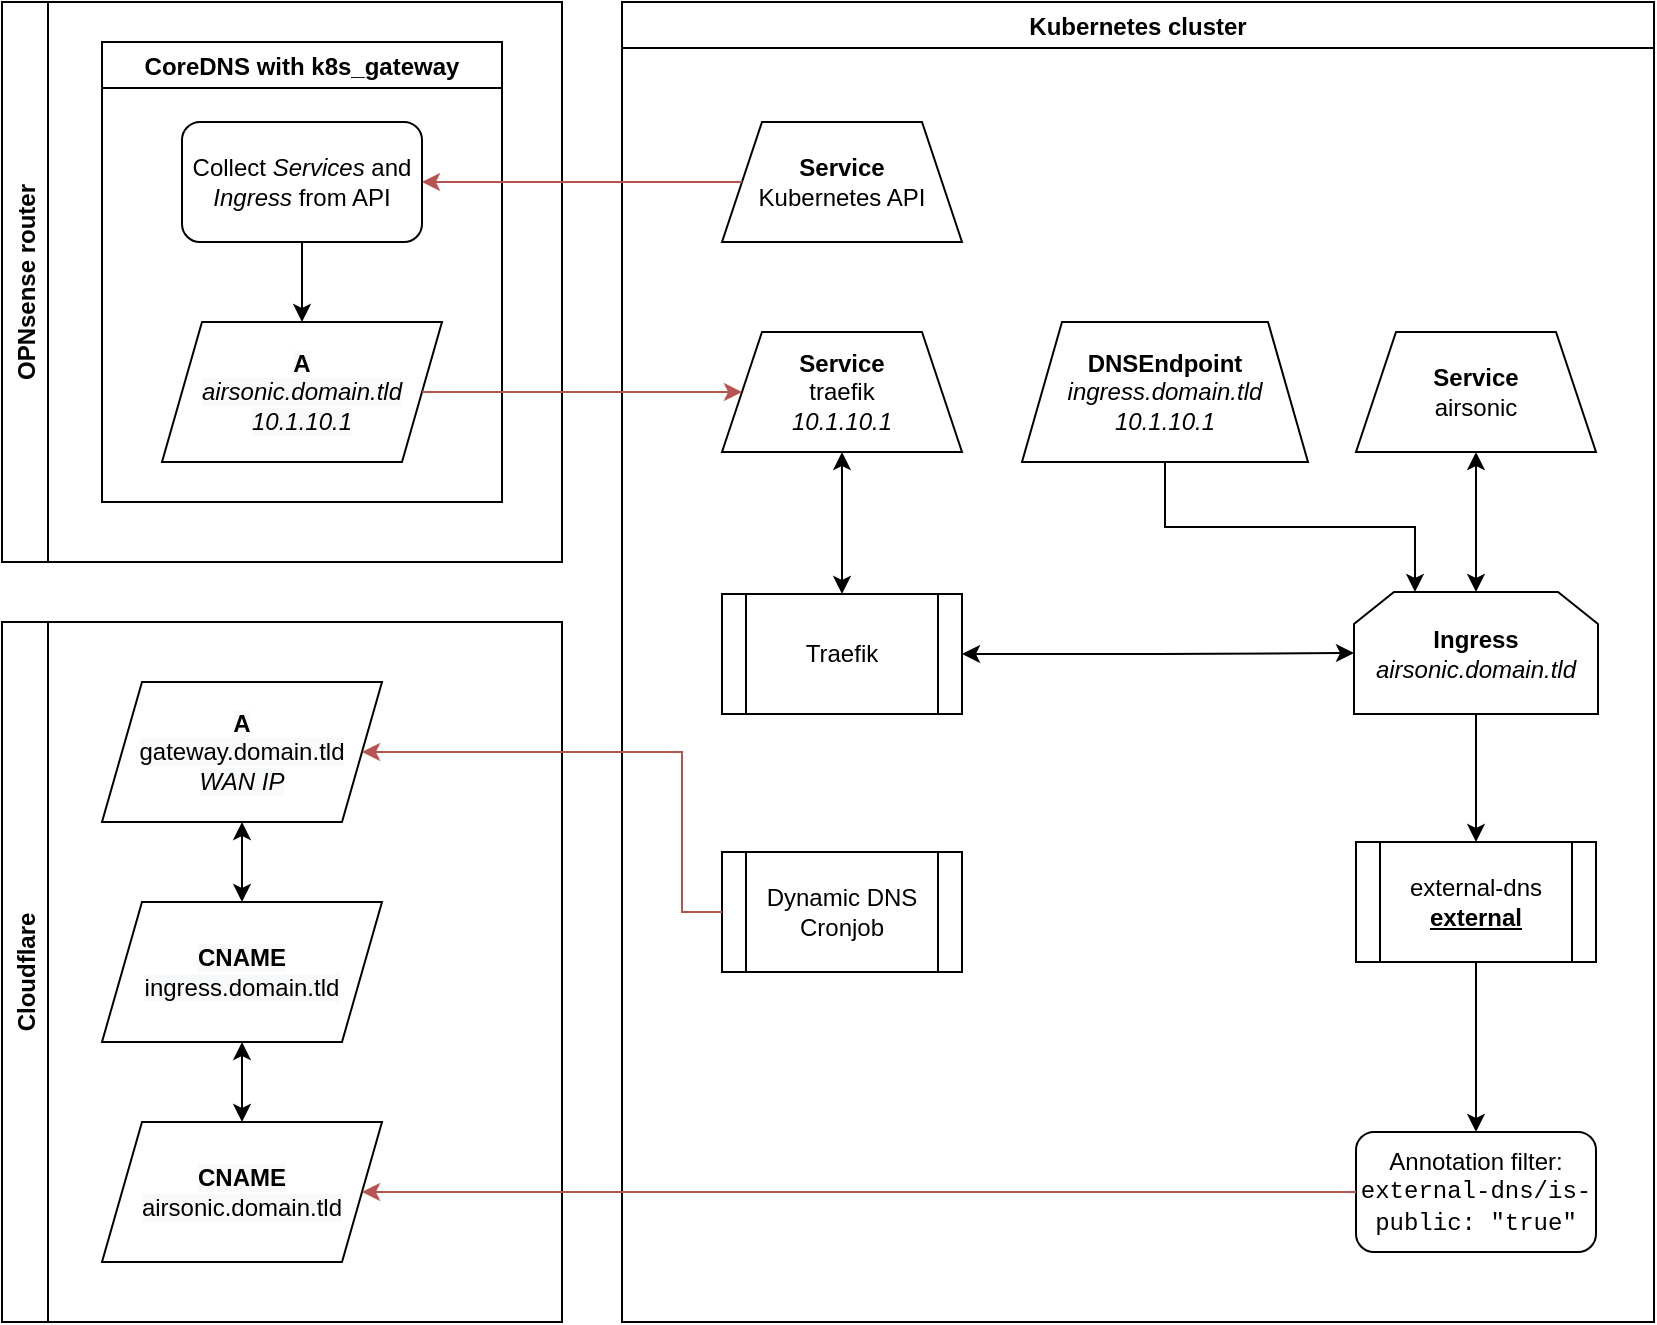 <mxfile version="14.6.13" type="device"><diagram id="lf2ot1lF9yandg3fV4EM" name="Page-1"><mxGraphModel dx="1106" dy="822" grid="1" gridSize="10" guides="1" tooltips="1" connect="1" arrows="1" fold="1" page="1" pageScale="1" pageWidth="1169" pageHeight="827" math="0" shadow="0"><root><mxCell id="0"/><mxCell id="1" parent="0"/><mxCell id="PXenvj-unSpf0I4VMKXi-4" value="Kubernetes cluster" style="swimlane;" parent="1" vertex="1"><mxGeometry x="360" y="40" width="516" height="660" as="geometry"/></mxCell><mxCell id="PXenvj-unSpf0I4VMKXi-10" style="edgeStyle=orthogonalEdgeStyle;rounded=0;orthogonalLoop=1;jettySize=auto;html=1;exitX=0.5;exitY=0;exitDx=0;exitDy=0;entryX=0.5;entryY=1;entryDx=0;entryDy=0;startArrow=classic;startFill=1;" parent="PXenvj-unSpf0I4VMKXi-4" source="PXenvj-unSpf0I4VMKXi-8" target="PXenvj-unSpf0I4VMKXi-9" edge="1"><mxGeometry relative="1" as="geometry"/></mxCell><mxCell id="Ebs6eJvVMQDo3tp9Pdk--1" style="edgeStyle=orthogonalEdgeStyle;rounded=0;orthogonalLoop=1;jettySize=auto;html=1;exitX=0.5;exitY=1;exitDx=0;exitDy=0;entryX=0.5;entryY=0;entryDx=0;entryDy=0;" edge="1" parent="PXenvj-unSpf0I4VMKXi-4" source="PXenvj-unSpf0I4VMKXi-8" target="W6l2yXhy9E4_H8duNwl--6"><mxGeometry relative="1" as="geometry"/></mxCell><mxCell id="PXenvj-unSpf0I4VMKXi-8" value="&lt;b&gt;Ingress&lt;/b&gt;&lt;br&gt;&lt;i&gt;airsonic.domain.tld&lt;/i&gt;" style="shape=loopLimit;whiteSpace=wrap;html=1;" parent="PXenvj-unSpf0I4VMKXi-4" vertex="1"><mxGeometry x="366" y="295" width="122" height="61" as="geometry"/></mxCell><mxCell id="PXenvj-unSpf0I4VMKXi-9" value="&lt;b&gt;Service&lt;/b&gt;&lt;br&gt;airsonic" style="shape=trapezoid;perimeter=trapezoidPerimeter;whiteSpace=wrap;html=1;fixedSize=1;" parent="PXenvj-unSpf0I4VMKXi-4" vertex="1"><mxGeometry x="367" y="165" width="120" height="60" as="geometry"/></mxCell><mxCell id="PXenvj-unSpf0I4VMKXi-42" style="edgeStyle=orthogonalEdgeStyle;rounded=0;orthogonalLoop=1;jettySize=auto;html=1;exitX=0.5;exitY=1;exitDx=0;exitDy=0;entryX=0.25;entryY=0;entryDx=0;entryDy=0;startArrow=none;startFill=0;" parent="PXenvj-unSpf0I4VMKXi-4" source="PXenvj-unSpf0I4VMKXi-20" target="PXenvj-unSpf0I4VMKXi-8" edge="1"><mxGeometry relative="1" as="geometry"/></mxCell><mxCell id="PXenvj-unSpf0I4VMKXi-20" value="&lt;b&gt;DNSEndpoint&lt;/b&gt;&lt;br&gt;&lt;i&gt;ingress.domain.tld&lt;/i&gt;&lt;br&gt;&lt;i&gt;10.1.10.1&lt;/i&gt;" style="shape=trapezoid;perimeter=trapezoidPerimeter;whiteSpace=wrap;html=1;fixedSize=1;" parent="PXenvj-unSpf0I4VMKXi-4" vertex="1"><mxGeometry x="200" y="160" width="143" height="70" as="geometry"/></mxCell><mxCell id="PXenvj-unSpf0I4VMKXi-37" style="edgeStyle=orthogonalEdgeStyle;rounded=0;orthogonalLoop=1;jettySize=auto;html=1;entryX=0.5;entryY=0;entryDx=0;entryDy=0;startArrow=none;startFill=0;" parent="PXenvj-unSpf0I4VMKXi-4" source="W6l2yXhy9E4_H8duNwl--6" target="PXenvj-unSpf0I4VMKXi-36" edge="1"><mxGeometry relative="1" as="geometry"/></mxCell><mxCell id="W6l2yXhy9E4_H8duNwl--6" value="external-dns&lt;br&gt;&lt;b&gt;&lt;u&gt;external&lt;/u&gt;&lt;/b&gt;" style="shape=process;whiteSpace=wrap;html=1;backgroundOutline=1;" parent="PXenvj-unSpf0I4VMKXi-4" vertex="1"><mxGeometry x="367" y="420" width="120" height="60" as="geometry"/></mxCell><mxCell id="PXenvj-unSpf0I4VMKXi-35" style="edgeStyle=orthogonalEdgeStyle;rounded=0;orthogonalLoop=1;jettySize=auto;html=1;exitX=0.5;exitY=1;exitDx=0;exitDy=0;entryX=0.5;entryY=0;entryDx=0;entryDy=0;startArrow=classic;startFill=1;" parent="PXenvj-unSpf0I4VMKXi-4" source="PXenvj-unSpf0I4VMKXi-14" target="PXenvj-unSpf0I4VMKXi-33" edge="1"><mxGeometry relative="1" as="geometry"/></mxCell><mxCell id="PXenvj-unSpf0I4VMKXi-14" value="&lt;b&gt;Service&lt;/b&gt;&lt;br&gt;traefik&lt;br&gt;&lt;i&gt;10.1.10.1&lt;/i&gt;" style="shape=trapezoid;perimeter=trapezoidPerimeter;whiteSpace=wrap;html=1;fixedSize=1;" parent="PXenvj-unSpf0I4VMKXi-4" vertex="1"><mxGeometry x="50" y="165" width="120" height="60" as="geometry"/></mxCell><mxCell id="PXenvj-unSpf0I4VMKXi-34" style="edgeStyle=orthogonalEdgeStyle;rounded=0;orthogonalLoop=1;jettySize=auto;html=1;exitX=1;exitY=0.5;exitDx=0;exitDy=0;entryX=0;entryY=0.5;entryDx=0;entryDy=0;startArrow=classic;startFill=1;" parent="PXenvj-unSpf0I4VMKXi-4" source="PXenvj-unSpf0I4VMKXi-33" target="PXenvj-unSpf0I4VMKXi-8" edge="1"><mxGeometry relative="1" as="geometry"/></mxCell><mxCell id="PXenvj-unSpf0I4VMKXi-33" value="Traefik" style="shape=process;whiteSpace=wrap;html=1;backgroundOutline=1;" parent="PXenvj-unSpf0I4VMKXi-4" vertex="1"><mxGeometry x="50" y="296" width="120" height="60" as="geometry"/></mxCell><mxCell id="PXenvj-unSpf0I4VMKXi-36" value="Annotation filter:&lt;br&gt;&lt;font face=&quot;Courier New&quot;&gt;external-dns/is-public: &quot;true&quot;&lt;/font&gt;" style="rounded=1;whiteSpace=wrap;html=1;" parent="PXenvj-unSpf0I4VMKXi-4" vertex="1"><mxGeometry x="367" y="565" width="120" height="60" as="geometry"/></mxCell><mxCell id="PXenvj-unSpf0I4VMKXi-49" value="&lt;b&gt;Service&lt;/b&gt;&lt;br&gt;Kubernetes API" style="shape=trapezoid;perimeter=trapezoidPerimeter;whiteSpace=wrap;html=1;fixedSize=1;" parent="PXenvj-unSpf0I4VMKXi-4" vertex="1"><mxGeometry x="50" y="60" width="120" height="60" as="geometry"/></mxCell><mxCell id="PXenvj-unSpf0I4VMKXi-45" value="Dynamic DNS Cronjob" style="shape=process;whiteSpace=wrap;html=1;backgroundOutline=1;" parent="PXenvj-unSpf0I4VMKXi-4" vertex="1"><mxGeometry x="50" y="425" width="120" height="60" as="geometry"/></mxCell><mxCell id="PXenvj-unSpf0I4VMKXi-25" value="Cloudflare" style="swimlane;horizontal=0;" parent="1" vertex="1"><mxGeometry x="50" y="350" width="280" height="350" as="geometry"/></mxCell><mxCell id="PXenvj-unSpf0I4VMKXi-12" value="&lt;span style=&quot;text-align: center ; text-indent: 0px ; background-color: rgb(248 , 249 , 250) ; display: inline ; float: none&quot;&gt;&lt;b style=&quot;color: rgb(0 , 0 , 0) ; font-family: &amp;#34;helvetica&amp;#34; ; font-size: 12px ; font-style: normal ; letter-spacing: normal ; text-transform: none ; word-spacing: 0px&quot;&gt;A&lt;/b&gt;&lt;br&gt;&lt;font face=&quot;helvetica&quot;&gt;gateway.domain.tld&lt;/font&gt;&lt;br&gt;&lt;font face=&quot;helvetica&quot;&gt;&lt;i&gt;WAN IP&lt;/i&gt;&lt;/font&gt;&lt;br&gt;&lt;/span&gt;" style="shape=parallelogram;perimeter=parallelogramPerimeter;whiteSpace=wrap;html=1;fixedSize=1;" parent="PXenvj-unSpf0I4VMKXi-25" vertex="1"><mxGeometry x="50" y="30" width="140" height="70" as="geometry"/></mxCell><mxCell id="PXenvj-unSpf0I4VMKXi-15" value="&lt;span style=&quot;text-align: center ; text-indent: 0px ; background-color: rgb(248 , 249 , 250) ; display: inline ; float: none&quot;&gt;&lt;b style=&quot;color: rgb(0 , 0 , 0) ; font-family: &amp;#34;helvetica&amp;#34; ; font-size: 12px ; font-style: normal ; letter-spacing: normal ; text-transform: none ; word-spacing: 0px&quot;&gt;CNAME&lt;/b&gt;&lt;br&gt;&lt;font face=&quot;helvetica&quot;&gt;ingress.domain.tld&lt;/font&gt;&lt;br&gt;&lt;/span&gt;" style="shape=parallelogram;perimeter=parallelogramPerimeter;whiteSpace=wrap;html=1;fixedSize=1;" parent="PXenvj-unSpf0I4VMKXi-25" vertex="1"><mxGeometry x="50" y="140" width="140" height="70" as="geometry"/></mxCell><mxCell id="PXenvj-unSpf0I4VMKXi-17" value="&lt;span style=&quot;text-align: center ; text-indent: 0px ; background-color: rgb(248 , 249 , 250) ; display: inline ; float: none&quot;&gt;&lt;b style=&quot;color: rgb(0 , 0 , 0) ; font-family: &amp;#34;helvetica&amp;#34; ; font-size: 12px ; font-style: normal ; letter-spacing: normal ; text-transform: none ; word-spacing: 0px&quot;&gt;CNAME&lt;/b&gt;&lt;br&gt;&lt;font face=&quot;helvetica&quot;&gt;airsonic.domain.tld&lt;/font&gt;&lt;br&gt;&lt;/span&gt;" style="shape=parallelogram;perimeter=parallelogramPerimeter;whiteSpace=wrap;html=1;fixedSize=1;" parent="PXenvj-unSpf0I4VMKXi-25" vertex="1"><mxGeometry x="50" y="250" width="140" height="70" as="geometry"/></mxCell><mxCell id="PXenvj-unSpf0I4VMKXi-16" style="edgeStyle=orthogonalEdgeStyle;rounded=0;orthogonalLoop=1;jettySize=auto;html=1;startArrow=classic;startFill=1;" parent="PXenvj-unSpf0I4VMKXi-25" source="PXenvj-unSpf0I4VMKXi-15" target="PXenvj-unSpf0I4VMKXi-12" edge="1"><mxGeometry relative="1" as="geometry"/></mxCell><mxCell id="PXenvj-unSpf0I4VMKXi-18" style="edgeStyle=orthogonalEdgeStyle;rounded=0;orthogonalLoop=1;jettySize=auto;html=1;startArrow=classic;startFill=1;" parent="PXenvj-unSpf0I4VMKXi-25" source="PXenvj-unSpf0I4VMKXi-17" target="PXenvj-unSpf0I4VMKXi-15" edge="1"><mxGeometry relative="1" as="geometry"/></mxCell><mxCell id="PXenvj-unSpf0I4VMKXi-30" value="OPNsense router" style="swimlane;horizontal=0;" parent="1" vertex="1"><mxGeometry x="50" y="40" width="280" height="280" as="geometry"/></mxCell><mxCell id="PXenvj-unSpf0I4VMKXi-24" value="CoreDNS with k8s_gateway" style="swimlane;" parent="PXenvj-unSpf0I4VMKXi-30" vertex="1"><mxGeometry x="50" y="20" width="200" height="230" as="geometry"/></mxCell><mxCell id="PXenvj-unSpf0I4VMKXi-27" value="&lt;span style=&quot;text-align: center ; text-indent: 0px ; background-color: rgb(248 , 249 , 250) ; display: inline ; float: none&quot;&gt;&lt;b style=&quot;color: rgb(0 , 0 , 0) ; font-family: &amp;#34;helvetica&amp;#34; ; font-size: 12px ; font-style: normal ; letter-spacing: normal ; text-transform: none ; word-spacing: 0px&quot;&gt;A&lt;/b&gt;&lt;br&gt;&lt;font face=&quot;helvetica&quot;&gt;&lt;i&gt;airsonic.domain.tld&lt;/i&gt;&lt;/font&gt;&lt;br&gt;&lt;font face=&quot;helvetica&quot;&gt;&lt;i&gt;10.1.10.1&lt;/i&gt;&lt;/font&gt;&lt;br&gt;&lt;/span&gt;" style="shape=parallelogram;perimeter=parallelogramPerimeter;whiteSpace=wrap;html=1;fixedSize=1;" parent="PXenvj-unSpf0I4VMKXi-24" vertex="1"><mxGeometry x="30" y="140" width="140" height="70" as="geometry"/></mxCell><mxCell id="PXenvj-unSpf0I4VMKXi-53" style="edgeStyle=orthogonalEdgeStyle;rounded=0;jumpStyle=arc;orthogonalLoop=1;jettySize=auto;html=1;exitX=0.5;exitY=1;exitDx=0;exitDy=0;entryX=0.5;entryY=0;entryDx=0;entryDy=0;startArrow=none;startFill=0;" parent="PXenvj-unSpf0I4VMKXi-24" source="PXenvj-unSpf0I4VMKXi-50" target="PXenvj-unSpf0I4VMKXi-27" edge="1"><mxGeometry relative="1" as="geometry"/></mxCell><mxCell id="PXenvj-unSpf0I4VMKXi-50" value="Collect &lt;i&gt;Services&lt;/i&gt; and &lt;i&gt;Ingress&lt;/i&gt; from API" style="rounded=1;whiteSpace=wrap;html=1;" parent="PXenvj-unSpf0I4VMKXi-24" vertex="1"><mxGeometry x="40" y="40" width="120" height="60" as="geometry"/></mxCell><mxCell id="PXenvj-unSpf0I4VMKXi-52" style="edgeStyle=orthogonalEdgeStyle;rounded=0;jumpStyle=arc;orthogonalLoop=1;jettySize=auto;html=1;exitX=0;exitY=0.5;exitDx=0;exitDy=0;entryX=1;entryY=0.5;entryDx=0;entryDy=0;startArrow=none;startFill=0;fillColor=#f8cecc;strokeColor=#b85450;" parent="1" source="PXenvj-unSpf0I4VMKXi-49" target="PXenvj-unSpf0I4VMKXi-50" edge="1"><mxGeometry relative="1" as="geometry"/></mxCell><mxCell id="PXenvj-unSpf0I4VMKXi-54" style="edgeStyle=orthogonalEdgeStyle;rounded=0;jumpStyle=arc;orthogonalLoop=1;jettySize=auto;html=1;exitX=1;exitY=0.5;exitDx=0;exitDy=0;entryX=0;entryY=0.5;entryDx=0;entryDy=0;startArrow=none;startFill=0;fillColor=#f8cecc;strokeColor=#b85450;" parent="1" source="PXenvj-unSpf0I4VMKXi-27" target="PXenvj-unSpf0I4VMKXi-14" edge="1"><mxGeometry relative="1" as="geometry"/></mxCell><mxCell id="Ebs6eJvVMQDo3tp9Pdk--3" style="edgeStyle=orthogonalEdgeStyle;rounded=0;orthogonalLoop=1;jettySize=auto;html=1;exitX=0;exitY=0.5;exitDx=0;exitDy=0;entryX=1;entryY=0.5;entryDx=0;entryDy=0;fillColor=#f8cecc;strokeColor=#b85450;" edge="1" parent="1" source="PXenvj-unSpf0I4VMKXi-45" target="PXenvj-unSpf0I4VMKXi-12"><mxGeometry relative="1" as="geometry"><Array as="points"><mxPoint x="390" y="495"/><mxPoint x="390" y="415"/></Array></mxGeometry></mxCell><mxCell id="Ebs6eJvVMQDo3tp9Pdk--4" style="edgeStyle=orthogonalEdgeStyle;rounded=0;orthogonalLoop=1;jettySize=auto;html=1;exitX=0;exitY=0.5;exitDx=0;exitDy=0;entryX=1;entryY=0.5;entryDx=0;entryDy=0;fillColor=#f8cecc;strokeColor=#b85450;" edge="1" parent="1" source="PXenvj-unSpf0I4VMKXi-36" target="PXenvj-unSpf0I4VMKXi-17"><mxGeometry relative="1" as="geometry"/></mxCell></root></mxGraphModel></diagram></mxfile>